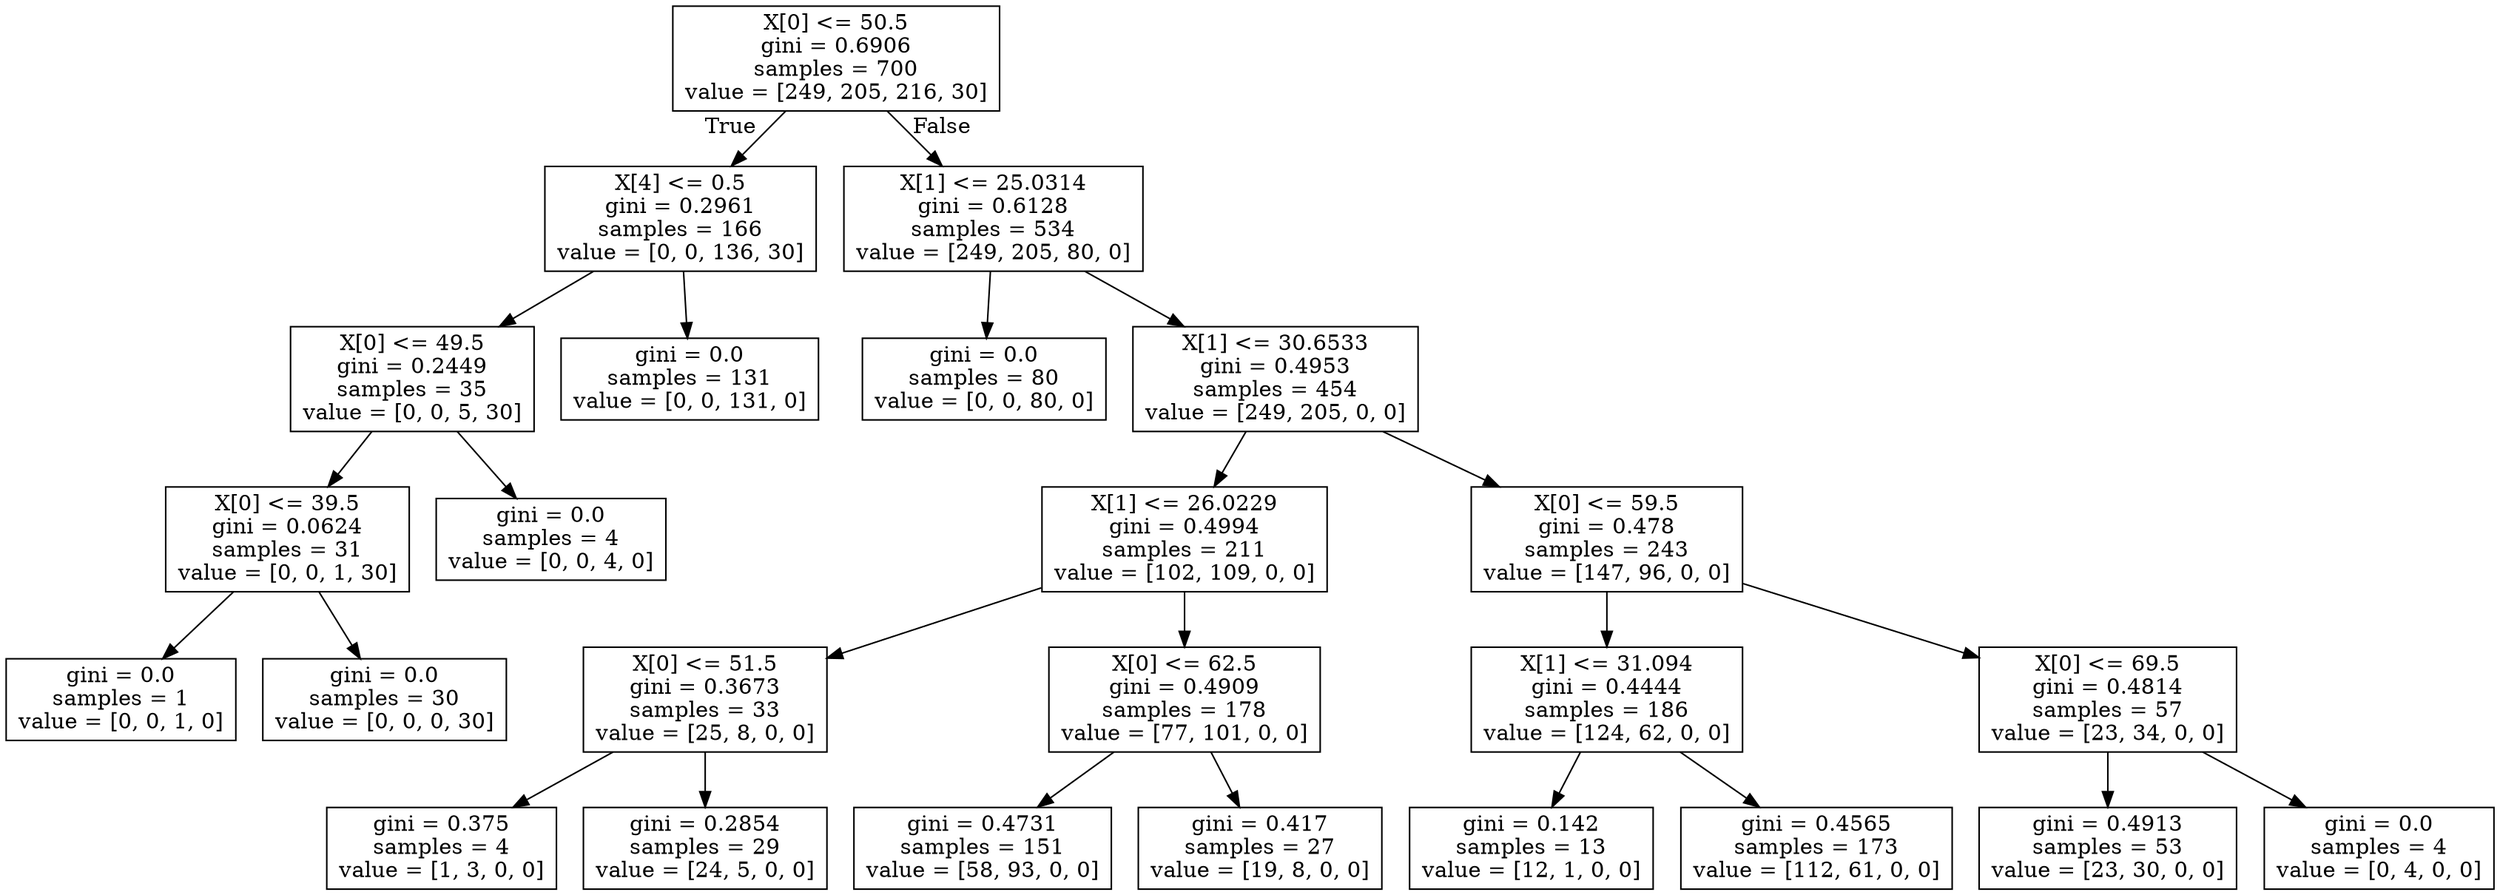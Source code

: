 digraph Tree {
node [shape=box] ;
0 [label="X[0] <= 50.5\ngini = 0.6906\nsamples = 700\nvalue = [249, 205, 216, 30]"] ;
1 [label="X[4] <= 0.5\ngini = 0.2961\nsamples = 166\nvalue = [0, 0, 136, 30]"] ;
0 -> 1 [labeldistance=2.5, labelangle=45, headlabel="True"] ;
2 [label="X[0] <= 49.5\ngini = 0.2449\nsamples = 35\nvalue = [0, 0, 5, 30]"] ;
1 -> 2 ;
3 [label="X[0] <= 39.5\ngini = 0.0624\nsamples = 31\nvalue = [0, 0, 1, 30]"] ;
2 -> 3 ;
4 [label="gini = 0.0\nsamples = 1\nvalue = [0, 0, 1, 0]"] ;
3 -> 4 ;
5 [label="gini = 0.0\nsamples = 30\nvalue = [0, 0, 0, 30]"] ;
3 -> 5 ;
6 [label="gini = 0.0\nsamples = 4\nvalue = [0, 0, 4, 0]"] ;
2 -> 6 ;
7 [label="gini = 0.0\nsamples = 131\nvalue = [0, 0, 131, 0]"] ;
1 -> 7 ;
8 [label="X[1] <= 25.0314\ngini = 0.6128\nsamples = 534\nvalue = [249, 205, 80, 0]"] ;
0 -> 8 [labeldistance=2.5, labelangle=-45, headlabel="False"] ;
9 [label="gini = 0.0\nsamples = 80\nvalue = [0, 0, 80, 0]"] ;
8 -> 9 ;
10 [label="X[1] <= 30.6533\ngini = 0.4953\nsamples = 454\nvalue = [249, 205, 0, 0]"] ;
8 -> 10 ;
11 [label="X[1] <= 26.0229\ngini = 0.4994\nsamples = 211\nvalue = [102, 109, 0, 0]"] ;
10 -> 11 ;
12 [label="X[0] <= 51.5\ngini = 0.3673\nsamples = 33\nvalue = [25, 8, 0, 0]"] ;
11 -> 12 ;
13 [label="gini = 0.375\nsamples = 4\nvalue = [1, 3, 0, 0]"] ;
12 -> 13 ;
14 [label="gini = 0.2854\nsamples = 29\nvalue = [24, 5, 0, 0]"] ;
12 -> 14 ;
15 [label="X[0] <= 62.5\ngini = 0.4909\nsamples = 178\nvalue = [77, 101, 0, 0]"] ;
11 -> 15 ;
16 [label="gini = 0.4731\nsamples = 151\nvalue = [58, 93, 0, 0]"] ;
15 -> 16 ;
17 [label="gini = 0.417\nsamples = 27\nvalue = [19, 8, 0, 0]"] ;
15 -> 17 ;
18 [label="X[0] <= 59.5\ngini = 0.478\nsamples = 243\nvalue = [147, 96, 0, 0]"] ;
10 -> 18 ;
19 [label="X[1] <= 31.094\ngini = 0.4444\nsamples = 186\nvalue = [124, 62, 0, 0]"] ;
18 -> 19 ;
20 [label="gini = 0.142\nsamples = 13\nvalue = [12, 1, 0, 0]"] ;
19 -> 20 ;
21 [label="gini = 0.4565\nsamples = 173\nvalue = [112, 61, 0, 0]"] ;
19 -> 21 ;
22 [label="X[0] <= 69.5\ngini = 0.4814\nsamples = 57\nvalue = [23, 34, 0, 0]"] ;
18 -> 22 ;
23 [label="gini = 0.4913\nsamples = 53\nvalue = [23, 30, 0, 0]"] ;
22 -> 23 ;
24 [label="gini = 0.0\nsamples = 4\nvalue = [0, 4, 0, 0]"] ;
22 -> 24 ;
}